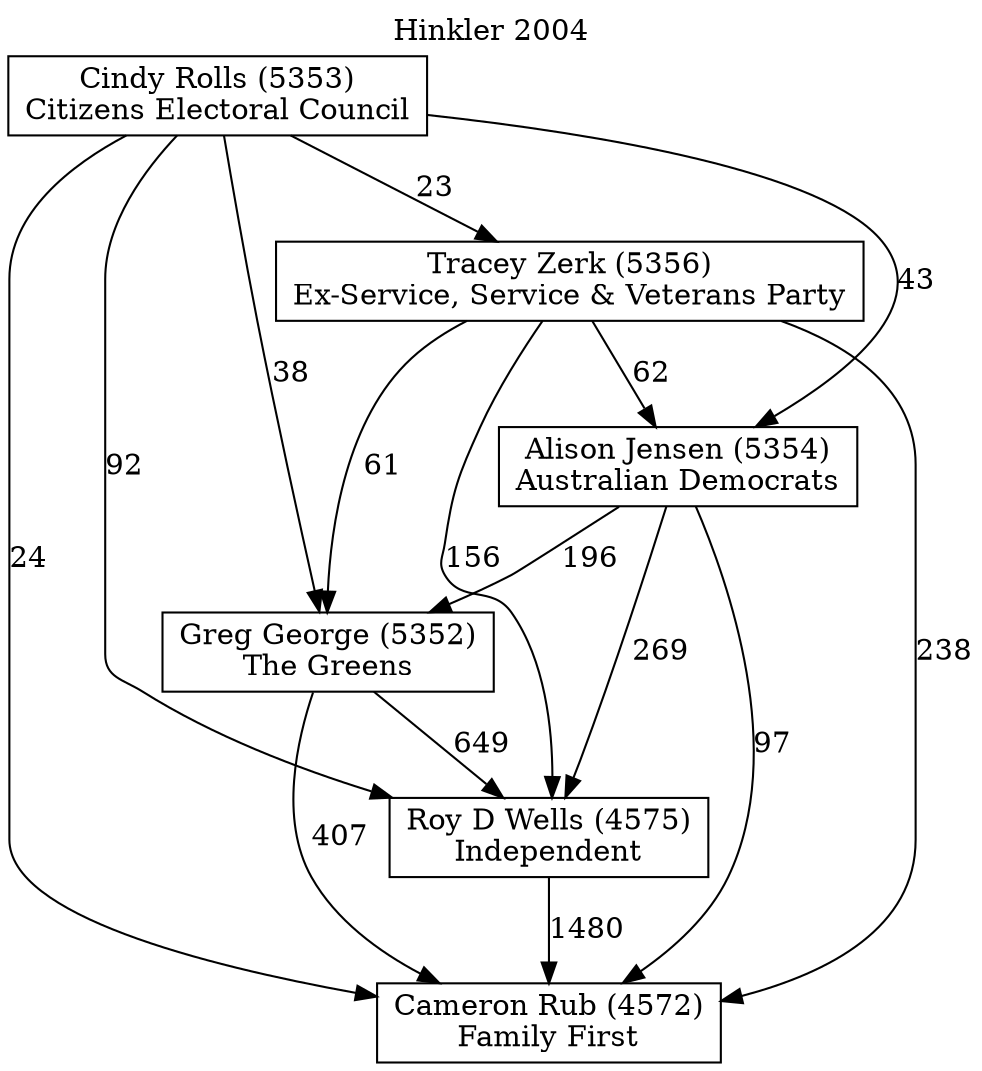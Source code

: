 // House preference flow
digraph "Cameron Rub (4572)_Hinkler_2004" {
	graph [label="Hinkler 2004" labelloc=t mclimit=2]
	node [shape=box]
	"Cameron Rub (4572)" [label="Cameron Rub (4572)
Family First"]
	"Roy D Wells (4575)" [label="Roy D Wells (4575)
Independent"]
	"Greg George (5352)" [label="Greg George (5352)
The Greens"]
	"Alison Jensen (5354)" [label="Alison Jensen (5354)
Australian Democrats"]
	"Tracey Zerk (5356)" [label="Tracey Zerk (5356)
Ex-Service, Service & Veterans Party"]
	"Cindy Rolls (5353)" [label="Cindy Rolls (5353)
Citizens Electoral Council"]
	"Roy D Wells (4575)" -> "Cameron Rub (4572)" [label=1480]
	"Greg George (5352)" -> "Roy D Wells (4575)" [label=649]
	"Alison Jensen (5354)" -> "Greg George (5352)" [label=196]
	"Tracey Zerk (5356)" -> "Alison Jensen (5354)" [label=62]
	"Cindy Rolls (5353)" -> "Tracey Zerk (5356)" [label=23]
	"Greg George (5352)" -> "Cameron Rub (4572)" [label=407]
	"Alison Jensen (5354)" -> "Cameron Rub (4572)" [label=97]
	"Tracey Zerk (5356)" -> "Cameron Rub (4572)" [label=238]
	"Cindy Rolls (5353)" -> "Cameron Rub (4572)" [label=24]
	"Cindy Rolls (5353)" -> "Alison Jensen (5354)" [label=43]
	"Tracey Zerk (5356)" -> "Greg George (5352)" [label=61]
	"Cindy Rolls (5353)" -> "Greg George (5352)" [label=38]
	"Alison Jensen (5354)" -> "Roy D Wells (4575)" [label=269]
	"Tracey Zerk (5356)" -> "Roy D Wells (4575)" [label=156]
	"Cindy Rolls (5353)" -> "Roy D Wells (4575)" [label=92]
}
